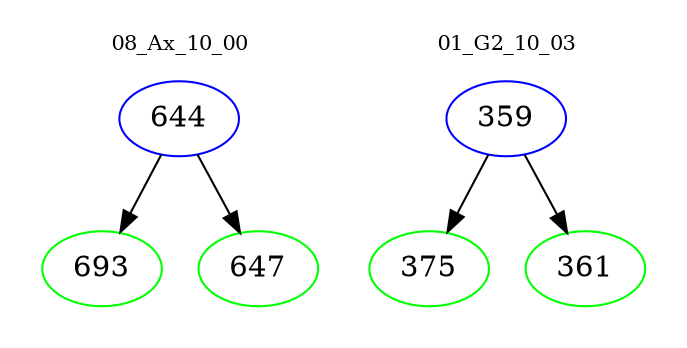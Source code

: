 digraph{
subgraph cluster_0 {
color = white
label = "08_Ax_10_00";
fontsize=10;
T0_644 [label="644", color="blue"]
T0_644 -> T0_693 [color="black"]
T0_693 [label="693", color="green"]
T0_644 -> T0_647 [color="black"]
T0_647 [label="647", color="green"]
}
subgraph cluster_1 {
color = white
label = "01_G2_10_03";
fontsize=10;
T1_359 [label="359", color="blue"]
T1_359 -> T1_375 [color="black"]
T1_375 [label="375", color="green"]
T1_359 -> T1_361 [color="black"]
T1_361 [label="361", color="green"]
}
}
